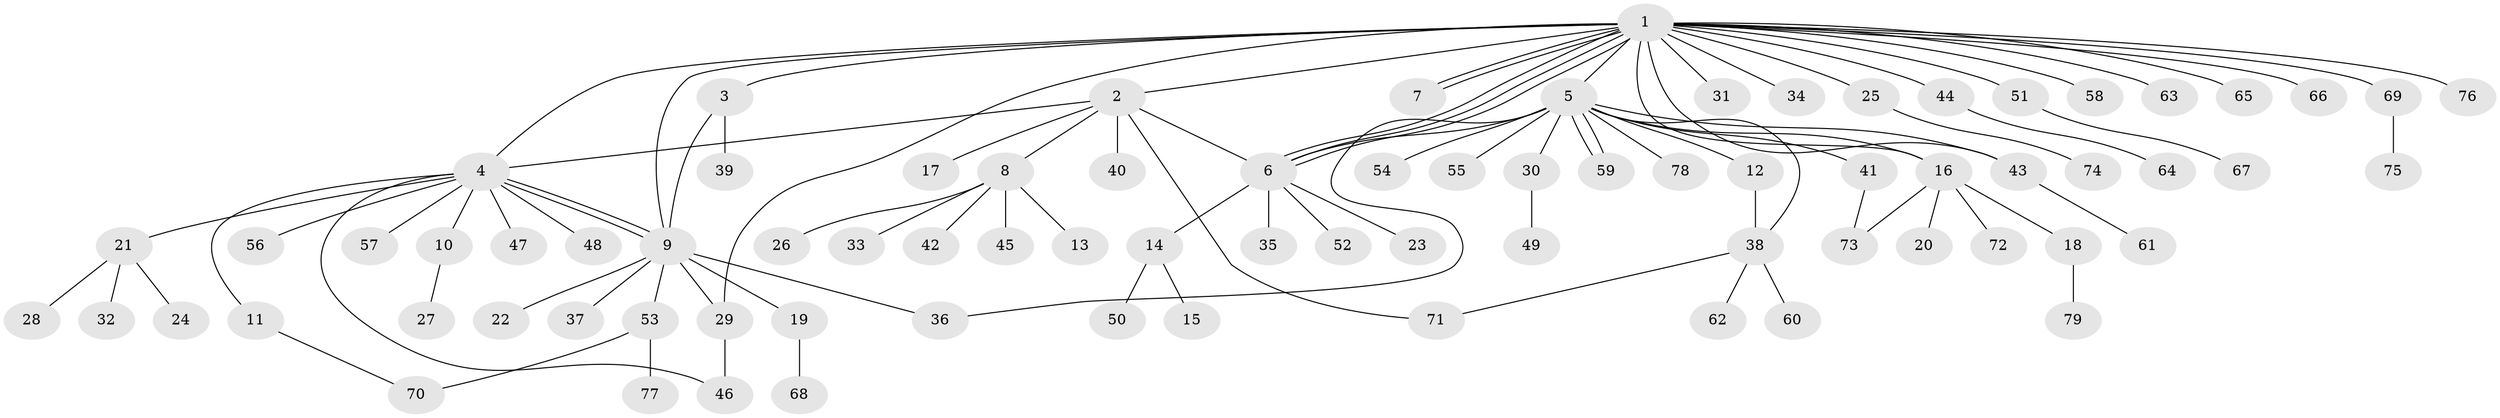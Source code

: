 // coarse degree distribution, {22: 0.02127659574468085, 7: 0.0425531914893617, 3: 0.0425531914893617, 8: 0.02127659574468085, 9: 0.02127659574468085, 2: 0.0425531914893617, 6: 0.0425531914893617, 1: 0.723404255319149, 5: 0.02127659574468085, 4: 0.02127659574468085}
// Generated by graph-tools (version 1.1) at 2025/17/03/04/25 18:17:59]
// undirected, 79 vertices, 97 edges
graph export_dot {
graph [start="1"]
  node [color=gray90,style=filled];
  1;
  2;
  3;
  4;
  5;
  6;
  7;
  8;
  9;
  10;
  11;
  12;
  13;
  14;
  15;
  16;
  17;
  18;
  19;
  20;
  21;
  22;
  23;
  24;
  25;
  26;
  27;
  28;
  29;
  30;
  31;
  32;
  33;
  34;
  35;
  36;
  37;
  38;
  39;
  40;
  41;
  42;
  43;
  44;
  45;
  46;
  47;
  48;
  49;
  50;
  51;
  52;
  53;
  54;
  55;
  56;
  57;
  58;
  59;
  60;
  61;
  62;
  63;
  64;
  65;
  66;
  67;
  68;
  69;
  70;
  71;
  72;
  73;
  74;
  75;
  76;
  77;
  78;
  79;
  1 -- 2;
  1 -- 3;
  1 -- 4;
  1 -- 5;
  1 -- 6;
  1 -- 6;
  1 -- 6;
  1 -- 7;
  1 -- 7;
  1 -- 9;
  1 -- 16;
  1 -- 25;
  1 -- 29;
  1 -- 31;
  1 -- 34;
  1 -- 43;
  1 -- 44;
  1 -- 51;
  1 -- 58;
  1 -- 63;
  1 -- 65;
  1 -- 66;
  1 -- 69;
  1 -- 76;
  2 -- 4;
  2 -- 6;
  2 -- 8;
  2 -- 17;
  2 -- 40;
  2 -- 71;
  3 -- 9;
  3 -- 39;
  4 -- 9;
  4 -- 9;
  4 -- 10;
  4 -- 11;
  4 -- 21;
  4 -- 46;
  4 -- 47;
  4 -- 48;
  4 -- 56;
  4 -- 57;
  5 -- 6;
  5 -- 12;
  5 -- 16;
  5 -- 30;
  5 -- 36;
  5 -- 38;
  5 -- 41;
  5 -- 43;
  5 -- 54;
  5 -- 55;
  5 -- 59;
  5 -- 59;
  5 -- 78;
  6 -- 14;
  6 -- 23;
  6 -- 35;
  6 -- 52;
  8 -- 13;
  8 -- 26;
  8 -- 33;
  8 -- 42;
  8 -- 45;
  9 -- 19;
  9 -- 22;
  9 -- 29;
  9 -- 36;
  9 -- 37;
  9 -- 53;
  10 -- 27;
  11 -- 70;
  12 -- 38;
  14 -- 15;
  14 -- 50;
  16 -- 18;
  16 -- 20;
  16 -- 72;
  16 -- 73;
  18 -- 79;
  19 -- 68;
  21 -- 24;
  21 -- 28;
  21 -- 32;
  25 -- 74;
  29 -- 46;
  30 -- 49;
  38 -- 60;
  38 -- 62;
  38 -- 71;
  41 -- 73;
  43 -- 61;
  44 -- 64;
  51 -- 67;
  53 -- 70;
  53 -- 77;
  69 -- 75;
}
